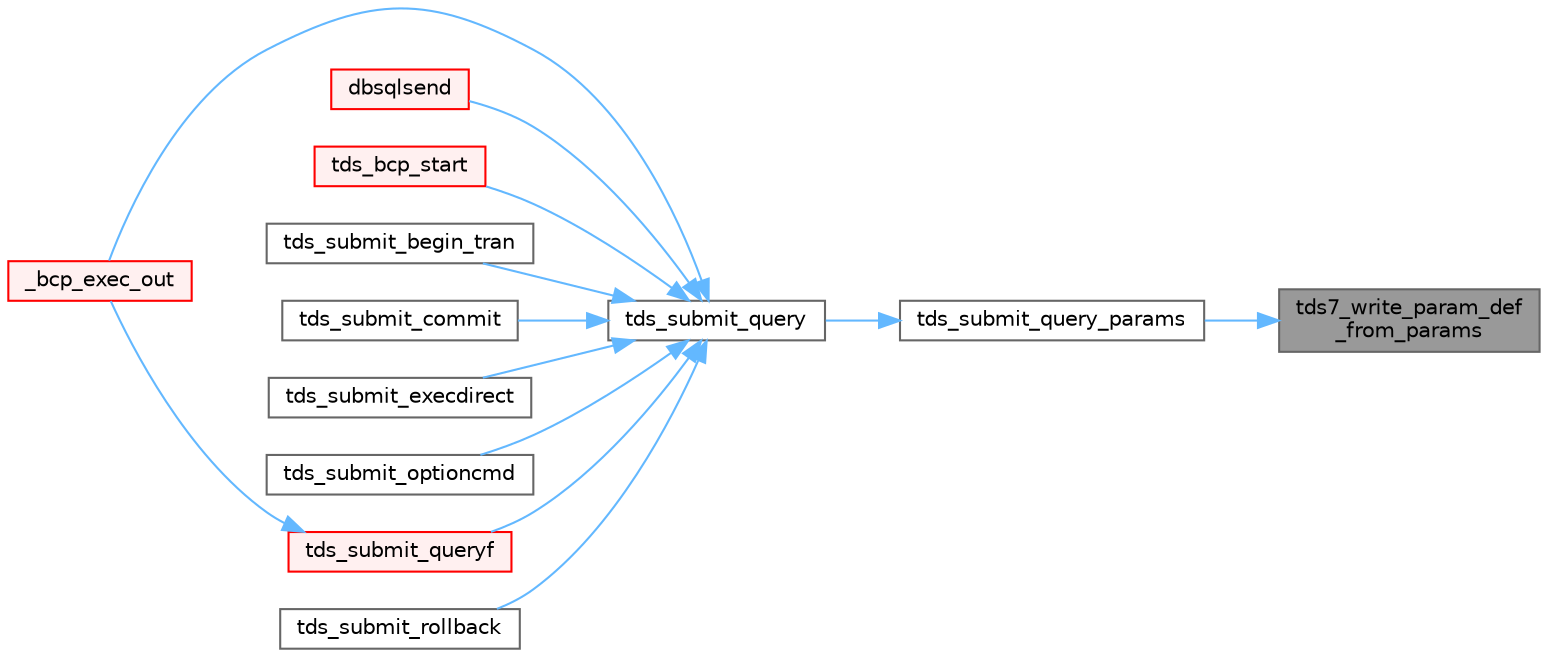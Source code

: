 digraph "tds7_write_param_def_from_params"
{
 // LATEX_PDF_SIZE
  bgcolor="transparent";
  edge [fontname=Helvetica,fontsize=10,labelfontname=Helvetica,labelfontsize=10];
  node [fontname=Helvetica,fontsize=10,shape=box,height=0.2,width=0.4];
  rankdir="RL";
  Node1 [id="Node000001",label="tds7_write_param_def\l_from_params",height=0.2,width=0.4,color="gray40", fillcolor="grey60", style="filled", fontcolor="black",tooltip="Write string with parameters definition, useful for TDS7+."];
  Node1 -> Node2 [id="edge1_Node000001_Node000002",dir="back",color="steelblue1",style="solid",tooltip=" "];
  Node2 [id="Node000002",label="tds_submit_query_params",height=0.2,width=0.4,color="grey40", fillcolor="white", style="filled",URL="$a00590.html#ga95e0fccedc459a4404f496eec74a369a",tooltip="Sends a language string to the database server for processing."];
  Node2 -> Node3 [id="edge2_Node000002_Node000003",dir="back",color="steelblue1",style="solid",tooltip=" "];
  Node3 [id="Node000003",label="tds_submit_query",height=0.2,width=0.4,color="grey40", fillcolor="white", style="filled",URL="$a00590.html#ga5a29ae7f99d089dc3cea85ec6ee5f3ab",tooltip="Sends a language string to the database server for processing."];
  Node3 -> Node4 [id="edge3_Node000003_Node000004",dir="back",color="steelblue1",style="solid",tooltip=" "];
  Node4 [id="Node000004",label="_bcp_exec_out",height=0.2,width=0.4,color="red", fillcolor="#FFF0F0", style="filled",URL="$a00578.html#gae67546338cb9542a4902aa914f57f314",tooltip=" "];
  Node3 -> Node6 [id="edge4_Node000003_Node000006",dir="back",color="steelblue1",style="solid",tooltip=" "];
  Node6 [id="Node000006",label="dbsqlsend",height=0.2,width=0.4,color="red", fillcolor="#FFF0F0", style="filled",URL="$a00575.html#gac980139b9cea03cf93e373d425991481",tooltip="Transmit the command buffer to the server."];
  Node3 -> Node9 [id="edge5_Node000003_Node000009",dir="back",color="steelblue1",style="solid",tooltip=" "];
  Node9 [id="Node000009",label="tds_bcp_start",height=0.2,width=0.4,color="red", fillcolor="#FFF0F0", style="filled",URL="$a00254.html#a8208eef2a3974ae1f0cf3c8c8ab011ce",tooltip="Start sending BCP data to server."];
  Node3 -> Node14 [id="edge6_Node000003_Node000014",dir="back",color="steelblue1",style="solid",tooltip=" "];
  Node14 [id="Node000014",label="tds_submit_begin_tran",height=0.2,width=0.4,color="grey40", fillcolor="white", style="filled",URL="$a00590.html#ga7bf3670d3d6dabed469b9eb117298079",tooltip="Send a rollback request."];
  Node3 -> Node15 [id="edge7_Node000003_Node000015",dir="back",color="steelblue1",style="solid",tooltip=" "];
  Node15 [id="Node000015",label="tds_submit_commit",height=0.2,width=0.4,color="grey40", fillcolor="white", style="filled",URL="$a00590.html#ga7d68588fdd0beeae52197a6d6cef8754",tooltip="Send a commit request."];
  Node3 -> Node16 [id="edge8_Node000003_Node000016",dir="back",color="steelblue1",style="solid",tooltip=" "];
  Node16 [id="Node000016",label="tds_submit_execdirect",height=0.2,width=0.4,color="grey40", fillcolor="white", style="filled",URL="$a00590.html#gae603aed795a4c5bb26ab159a11256996",tooltip="Submit a prepared query with parameters."];
  Node3 -> Node17 [id="edge9_Node000003_Node000017",dir="back",color="steelblue1",style="solid",tooltip=" "];
  Node17 [id="Node000017",label="tds_submit_optioncmd",height=0.2,width=0.4,color="grey40", fillcolor="white", style="filled",URL="$a00590.html#gaf0da49585d39e99780a004ee2ca23479",tooltip="Send option commands to server."];
  Node3 -> Node18 [id="edge10_Node000003_Node000018",dir="back",color="steelblue1",style="solid",tooltip=" "];
  Node18 [id="Node000018",label="tds_submit_queryf",height=0.2,width=0.4,color="red", fillcolor="#FFF0F0", style="filled",URL="$a00590.html#gad695defcbf663b0023851a198206a772",tooltip="Format and submit a query."];
  Node18 -> Node4 [id="edge11_Node000018_Node000004",dir="back",color="steelblue1",style="solid",tooltip=" "];
  Node3 -> Node23 [id="edge12_Node000003_Node000023",dir="back",color="steelblue1",style="solid",tooltip=" "];
  Node23 [id="Node000023",label="tds_submit_rollback",height=0.2,width=0.4,color="grey40", fillcolor="white", style="filled",URL="$a00590.html#ga7f20f58e43ba5eb916c97c7396395563",tooltip="Send a rollback request."];
}
